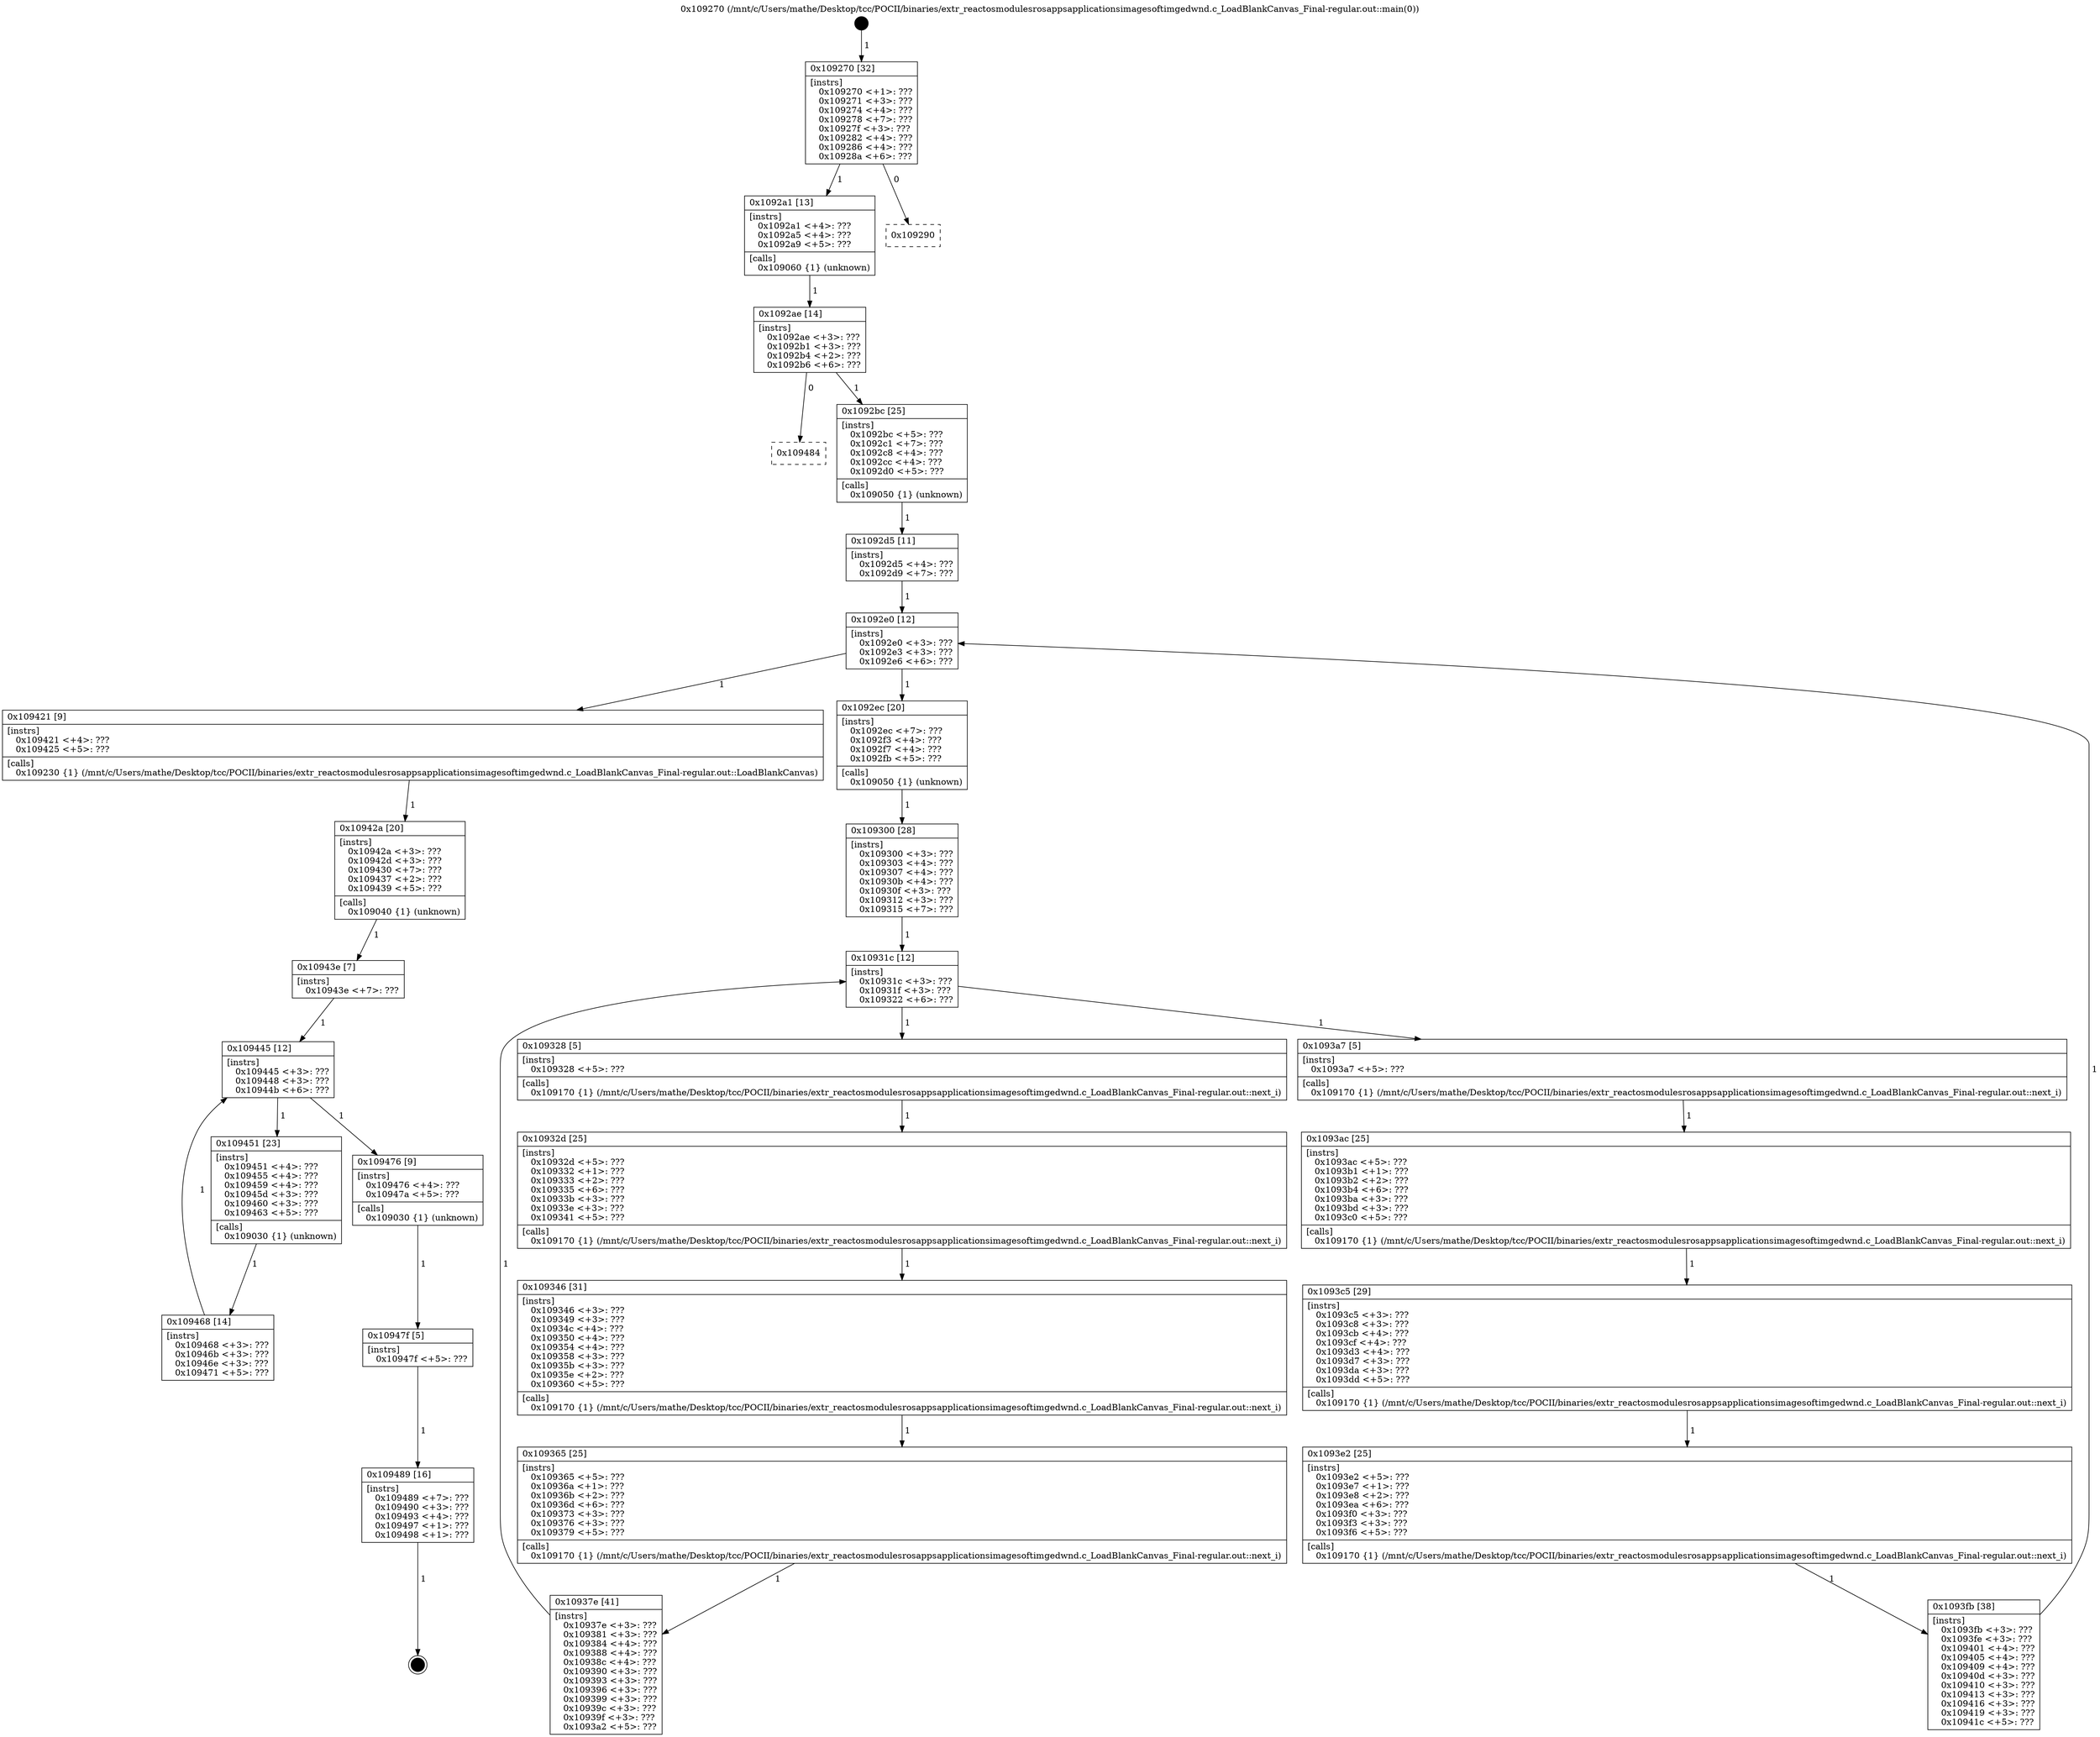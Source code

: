 digraph "0x109270" {
  label = "0x109270 (/mnt/c/Users/mathe/Desktop/tcc/POCII/binaries/extr_reactosmodulesrosappsapplicationsimagesoftimgedwnd.c_LoadBlankCanvas_Final-regular.out::main(0))"
  labelloc = "t"
  node[shape=record]

  Entry [label="",width=0.3,height=0.3,shape=circle,fillcolor=black,style=filled]
  "0x109270" [label="{
     0x109270 [32]\l
     | [instrs]\l
     &nbsp;&nbsp;0x109270 \<+1\>: ???\l
     &nbsp;&nbsp;0x109271 \<+3\>: ???\l
     &nbsp;&nbsp;0x109274 \<+4\>: ???\l
     &nbsp;&nbsp;0x109278 \<+7\>: ???\l
     &nbsp;&nbsp;0x10927f \<+3\>: ???\l
     &nbsp;&nbsp;0x109282 \<+4\>: ???\l
     &nbsp;&nbsp;0x109286 \<+4\>: ???\l
     &nbsp;&nbsp;0x10928a \<+6\>: ???\l
  }"]
  "0x1092a1" [label="{
     0x1092a1 [13]\l
     | [instrs]\l
     &nbsp;&nbsp;0x1092a1 \<+4\>: ???\l
     &nbsp;&nbsp;0x1092a5 \<+4\>: ???\l
     &nbsp;&nbsp;0x1092a9 \<+5\>: ???\l
     | [calls]\l
     &nbsp;&nbsp;0x109060 \{1\} (unknown)\l
  }"]
  "0x109290" [label="{
     0x109290\l
  }", style=dashed]
  "0x1092ae" [label="{
     0x1092ae [14]\l
     | [instrs]\l
     &nbsp;&nbsp;0x1092ae \<+3\>: ???\l
     &nbsp;&nbsp;0x1092b1 \<+3\>: ???\l
     &nbsp;&nbsp;0x1092b4 \<+2\>: ???\l
     &nbsp;&nbsp;0x1092b6 \<+6\>: ???\l
  }"]
  "0x109484" [label="{
     0x109484\l
  }", style=dashed]
  "0x1092bc" [label="{
     0x1092bc [25]\l
     | [instrs]\l
     &nbsp;&nbsp;0x1092bc \<+5\>: ???\l
     &nbsp;&nbsp;0x1092c1 \<+7\>: ???\l
     &nbsp;&nbsp;0x1092c8 \<+4\>: ???\l
     &nbsp;&nbsp;0x1092cc \<+4\>: ???\l
     &nbsp;&nbsp;0x1092d0 \<+5\>: ???\l
     | [calls]\l
     &nbsp;&nbsp;0x109050 \{1\} (unknown)\l
  }"]
  Exit [label="",width=0.3,height=0.3,shape=circle,fillcolor=black,style=filled,peripheries=2]
  "0x1092e0" [label="{
     0x1092e0 [12]\l
     | [instrs]\l
     &nbsp;&nbsp;0x1092e0 \<+3\>: ???\l
     &nbsp;&nbsp;0x1092e3 \<+3\>: ???\l
     &nbsp;&nbsp;0x1092e6 \<+6\>: ???\l
  }"]
  "0x109421" [label="{
     0x109421 [9]\l
     | [instrs]\l
     &nbsp;&nbsp;0x109421 \<+4\>: ???\l
     &nbsp;&nbsp;0x109425 \<+5\>: ???\l
     | [calls]\l
     &nbsp;&nbsp;0x109230 \{1\} (/mnt/c/Users/mathe/Desktop/tcc/POCII/binaries/extr_reactosmodulesrosappsapplicationsimagesoftimgedwnd.c_LoadBlankCanvas_Final-regular.out::LoadBlankCanvas)\l
  }"]
  "0x1092ec" [label="{
     0x1092ec [20]\l
     | [instrs]\l
     &nbsp;&nbsp;0x1092ec \<+7\>: ???\l
     &nbsp;&nbsp;0x1092f3 \<+4\>: ???\l
     &nbsp;&nbsp;0x1092f7 \<+4\>: ???\l
     &nbsp;&nbsp;0x1092fb \<+5\>: ???\l
     | [calls]\l
     &nbsp;&nbsp;0x109050 \{1\} (unknown)\l
  }"]
  "0x10931c" [label="{
     0x10931c [12]\l
     | [instrs]\l
     &nbsp;&nbsp;0x10931c \<+3\>: ???\l
     &nbsp;&nbsp;0x10931f \<+3\>: ???\l
     &nbsp;&nbsp;0x109322 \<+6\>: ???\l
  }"]
  "0x1093a7" [label="{
     0x1093a7 [5]\l
     | [instrs]\l
     &nbsp;&nbsp;0x1093a7 \<+5\>: ???\l
     | [calls]\l
     &nbsp;&nbsp;0x109170 \{1\} (/mnt/c/Users/mathe/Desktop/tcc/POCII/binaries/extr_reactosmodulesrosappsapplicationsimagesoftimgedwnd.c_LoadBlankCanvas_Final-regular.out::next_i)\l
  }"]
  "0x109328" [label="{
     0x109328 [5]\l
     | [instrs]\l
     &nbsp;&nbsp;0x109328 \<+5\>: ???\l
     | [calls]\l
     &nbsp;&nbsp;0x109170 \{1\} (/mnt/c/Users/mathe/Desktop/tcc/POCII/binaries/extr_reactosmodulesrosappsapplicationsimagesoftimgedwnd.c_LoadBlankCanvas_Final-regular.out::next_i)\l
  }"]
  "0x10932d" [label="{
     0x10932d [25]\l
     | [instrs]\l
     &nbsp;&nbsp;0x10932d \<+5\>: ???\l
     &nbsp;&nbsp;0x109332 \<+1\>: ???\l
     &nbsp;&nbsp;0x109333 \<+2\>: ???\l
     &nbsp;&nbsp;0x109335 \<+6\>: ???\l
     &nbsp;&nbsp;0x10933b \<+3\>: ???\l
     &nbsp;&nbsp;0x10933e \<+3\>: ???\l
     &nbsp;&nbsp;0x109341 \<+5\>: ???\l
     | [calls]\l
     &nbsp;&nbsp;0x109170 \{1\} (/mnt/c/Users/mathe/Desktop/tcc/POCII/binaries/extr_reactosmodulesrosappsapplicationsimagesoftimgedwnd.c_LoadBlankCanvas_Final-regular.out::next_i)\l
  }"]
  "0x109346" [label="{
     0x109346 [31]\l
     | [instrs]\l
     &nbsp;&nbsp;0x109346 \<+3\>: ???\l
     &nbsp;&nbsp;0x109349 \<+3\>: ???\l
     &nbsp;&nbsp;0x10934c \<+4\>: ???\l
     &nbsp;&nbsp;0x109350 \<+4\>: ???\l
     &nbsp;&nbsp;0x109354 \<+4\>: ???\l
     &nbsp;&nbsp;0x109358 \<+3\>: ???\l
     &nbsp;&nbsp;0x10935b \<+3\>: ???\l
     &nbsp;&nbsp;0x10935e \<+2\>: ???\l
     &nbsp;&nbsp;0x109360 \<+5\>: ???\l
     | [calls]\l
     &nbsp;&nbsp;0x109170 \{1\} (/mnt/c/Users/mathe/Desktop/tcc/POCII/binaries/extr_reactosmodulesrosappsapplicationsimagesoftimgedwnd.c_LoadBlankCanvas_Final-regular.out::next_i)\l
  }"]
  "0x109365" [label="{
     0x109365 [25]\l
     | [instrs]\l
     &nbsp;&nbsp;0x109365 \<+5\>: ???\l
     &nbsp;&nbsp;0x10936a \<+1\>: ???\l
     &nbsp;&nbsp;0x10936b \<+2\>: ???\l
     &nbsp;&nbsp;0x10936d \<+6\>: ???\l
     &nbsp;&nbsp;0x109373 \<+3\>: ???\l
     &nbsp;&nbsp;0x109376 \<+3\>: ???\l
     &nbsp;&nbsp;0x109379 \<+5\>: ???\l
     | [calls]\l
     &nbsp;&nbsp;0x109170 \{1\} (/mnt/c/Users/mathe/Desktop/tcc/POCII/binaries/extr_reactosmodulesrosappsapplicationsimagesoftimgedwnd.c_LoadBlankCanvas_Final-regular.out::next_i)\l
  }"]
  "0x10937e" [label="{
     0x10937e [41]\l
     | [instrs]\l
     &nbsp;&nbsp;0x10937e \<+3\>: ???\l
     &nbsp;&nbsp;0x109381 \<+3\>: ???\l
     &nbsp;&nbsp;0x109384 \<+4\>: ???\l
     &nbsp;&nbsp;0x109388 \<+4\>: ???\l
     &nbsp;&nbsp;0x10938c \<+4\>: ???\l
     &nbsp;&nbsp;0x109390 \<+3\>: ???\l
     &nbsp;&nbsp;0x109393 \<+3\>: ???\l
     &nbsp;&nbsp;0x109396 \<+3\>: ???\l
     &nbsp;&nbsp;0x109399 \<+3\>: ???\l
     &nbsp;&nbsp;0x10939c \<+3\>: ???\l
     &nbsp;&nbsp;0x10939f \<+3\>: ???\l
     &nbsp;&nbsp;0x1093a2 \<+5\>: ???\l
  }"]
  "0x109300" [label="{
     0x109300 [28]\l
     | [instrs]\l
     &nbsp;&nbsp;0x109300 \<+3\>: ???\l
     &nbsp;&nbsp;0x109303 \<+4\>: ???\l
     &nbsp;&nbsp;0x109307 \<+4\>: ???\l
     &nbsp;&nbsp;0x10930b \<+4\>: ???\l
     &nbsp;&nbsp;0x10930f \<+3\>: ???\l
     &nbsp;&nbsp;0x109312 \<+3\>: ???\l
     &nbsp;&nbsp;0x109315 \<+7\>: ???\l
  }"]
  "0x1093ac" [label="{
     0x1093ac [25]\l
     | [instrs]\l
     &nbsp;&nbsp;0x1093ac \<+5\>: ???\l
     &nbsp;&nbsp;0x1093b1 \<+1\>: ???\l
     &nbsp;&nbsp;0x1093b2 \<+2\>: ???\l
     &nbsp;&nbsp;0x1093b4 \<+6\>: ???\l
     &nbsp;&nbsp;0x1093ba \<+3\>: ???\l
     &nbsp;&nbsp;0x1093bd \<+3\>: ???\l
     &nbsp;&nbsp;0x1093c0 \<+5\>: ???\l
     | [calls]\l
     &nbsp;&nbsp;0x109170 \{1\} (/mnt/c/Users/mathe/Desktop/tcc/POCII/binaries/extr_reactosmodulesrosappsapplicationsimagesoftimgedwnd.c_LoadBlankCanvas_Final-regular.out::next_i)\l
  }"]
  "0x1093c5" [label="{
     0x1093c5 [29]\l
     | [instrs]\l
     &nbsp;&nbsp;0x1093c5 \<+3\>: ???\l
     &nbsp;&nbsp;0x1093c8 \<+3\>: ???\l
     &nbsp;&nbsp;0x1093cb \<+4\>: ???\l
     &nbsp;&nbsp;0x1093cf \<+4\>: ???\l
     &nbsp;&nbsp;0x1093d3 \<+4\>: ???\l
     &nbsp;&nbsp;0x1093d7 \<+3\>: ???\l
     &nbsp;&nbsp;0x1093da \<+3\>: ???\l
     &nbsp;&nbsp;0x1093dd \<+5\>: ???\l
     | [calls]\l
     &nbsp;&nbsp;0x109170 \{1\} (/mnt/c/Users/mathe/Desktop/tcc/POCII/binaries/extr_reactosmodulesrosappsapplicationsimagesoftimgedwnd.c_LoadBlankCanvas_Final-regular.out::next_i)\l
  }"]
  "0x1093e2" [label="{
     0x1093e2 [25]\l
     | [instrs]\l
     &nbsp;&nbsp;0x1093e2 \<+5\>: ???\l
     &nbsp;&nbsp;0x1093e7 \<+1\>: ???\l
     &nbsp;&nbsp;0x1093e8 \<+2\>: ???\l
     &nbsp;&nbsp;0x1093ea \<+6\>: ???\l
     &nbsp;&nbsp;0x1093f0 \<+3\>: ???\l
     &nbsp;&nbsp;0x1093f3 \<+3\>: ???\l
     &nbsp;&nbsp;0x1093f6 \<+5\>: ???\l
     | [calls]\l
     &nbsp;&nbsp;0x109170 \{1\} (/mnt/c/Users/mathe/Desktop/tcc/POCII/binaries/extr_reactosmodulesrosappsapplicationsimagesoftimgedwnd.c_LoadBlankCanvas_Final-regular.out::next_i)\l
  }"]
  "0x1093fb" [label="{
     0x1093fb [38]\l
     | [instrs]\l
     &nbsp;&nbsp;0x1093fb \<+3\>: ???\l
     &nbsp;&nbsp;0x1093fe \<+3\>: ???\l
     &nbsp;&nbsp;0x109401 \<+4\>: ???\l
     &nbsp;&nbsp;0x109405 \<+4\>: ???\l
     &nbsp;&nbsp;0x109409 \<+4\>: ???\l
     &nbsp;&nbsp;0x10940d \<+3\>: ???\l
     &nbsp;&nbsp;0x109410 \<+3\>: ???\l
     &nbsp;&nbsp;0x109413 \<+3\>: ???\l
     &nbsp;&nbsp;0x109416 \<+3\>: ???\l
     &nbsp;&nbsp;0x109419 \<+3\>: ???\l
     &nbsp;&nbsp;0x10941c \<+5\>: ???\l
  }"]
  "0x1092d5" [label="{
     0x1092d5 [11]\l
     | [instrs]\l
     &nbsp;&nbsp;0x1092d5 \<+4\>: ???\l
     &nbsp;&nbsp;0x1092d9 \<+7\>: ???\l
  }"]
  "0x10942a" [label="{
     0x10942a [20]\l
     | [instrs]\l
     &nbsp;&nbsp;0x10942a \<+3\>: ???\l
     &nbsp;&nbsp;0x10942d \<+3\>: ???\l
     &nbsp;&nbsp;0x109430 \<+7\>: ???\l
     &nbsp;&nbsp;0x109437 \<+2\>: ???\l
     &nbsp;&nbsp;0x109439 \<+5\>: ???\l
     | [calls]\l
     &nbsp;&nbsp;0x109040 \{1\} (unknown)\l
  }"]
  "0x109445" [label="{
     0x109445 [12]\l
     | [instrs]\l
     &nbsp;&nbsp;0x109445 \<+3\>: ???\l
     &nbsp;&nbsp;0x109448 \<+3\>: ???\l
     &nbsp;&nbsp;0x10944b \<+6\>: ???\l
  }"]
  "0x109476" [label="{
     0x109476 [9]\l
     | [instrs]\l
     &nbsp;&nbsp;0x109476 \<+4\>: ???\l
     &nbsp;&nbsp;0x10947a \<+5\>: ???\l
     | [calls]\l
     &nbsp;&nbsp;0x109030 \{1\} (unknown)\l
  }"]
  "0x109451" [label="{
     0x109451 [23]\l
     | [instrs]\l
     &nbsp;&nbsp;0x109451 \<+4\>: ???\l
     &nbsp;&nbsp;0x109455 \<+4\>: ???\l
     &nbsp;&nbsp;0x109459 \<+4\>: ???\l
     &nbsp;&nbsp;0x10945d \<+3\>: ???\l
     &nbsp;&nbsp;0x109460 \<+3\>: ???\l
     &nbsp;&nbsp;0x109463 \<+5\>: ???\l
     | [calls]\l
     &nbsp;&nbsp;0x109030 \{1\} (unknown)\l
  }"]
  "0x109468" [label="{
     0x109468 [14]\l
     | [instrs]\l
     &nbsp;&nbsp;0x109468 \<+3\>: ???\l
     &nbsp;&nbsp;0x10946b \<+3\>: ???\l
     &nbsp;&nbsp;0x10946e \<+3\>: ???\l
     &nbsp;&nbsp;0x109471 \<+5\>: ???\l
  }"]
  "0x10943e" [label="{
     0x10943e [7]\l
     | [instrs]\l
     &nbsp;&nbsp;0x10943e \<+7\>: ???\l
  }"]
  "0x10947f" [label="{
     0x10947f [5]\l
     | [instrs]\l
     &nbsp;&nbsp;0x10947f \<+5\>: ???\l
  }"]
  "0x109489" [label="{
     0x109489 [16]\l
     | [instrs]\l
     &nbsp;&nbsp;0x109489 \<+7\>: ???\l
     &nbsp;&nbsp;0x109490 \<+3\>: ???\l
     &nbsp;&nbsp;0x109493 \<+4\>: ???\l
     &nbsp;&nbsp;0x109497 \<+1\>: ???\l
     &nbsp;&nbsp;0x109498 \<+1\>: ???\l
  }"]
  Entry -> "0x109270" [label=" 1"]
  "0x109270" -> "0x1092a1" [label=" 1"]
  "0x109270" -> "0x109290" [label=" 0"]
  "0x1092a1" -> "0x1092ae" [label=" 1"]
  "0x1092ae" -> "0x109484" [label=" 0"]
  "0x1092ae" -> "0x1092bc" [label=" 1"]
  "0x109489" -> Exit [label=" 1"]
  "0x1092bc" -> "0x1092d5" [label=" 1"]
  "0x1092e0" -> "0x109421" [label=" 1"]
  "0x1092e0" -> "0x1092ec" [label=" 1"]
  "0x1092ec" -> "0x109300" [label=" 1"]
  "0x10931c" -> "0x1093a7" [label=" 1"]
  "0x10931c" -> "0x109328" [label=" 1"]
  "0x109328" -> "0x10932d" [label=" 1"]
  "0x10932d" -> "0x109346" [label=" 1"]
  "0x109346" -> "0x109365" [label=" 1"]
  "0x109365" -> "0x10937e" [label=" 1"]
  "0x109300" -> "0x10931c" [label=" 1"]
  "0x10937e" -> "0x10931c" [label=" 1"]
  "0x1093a7" -> "0x1093ac" [label=" 1"]
  "0x1093ac" -> "0x1093c5" [label=" 1"]
  "0x1093c5" -> "0x1093e2" [label=" 1"]
  "0x1093e2" -> "0x1093fb" [label=" 1"]
  "0x1092d5" -> "0x1092e0" [label=" 1"]
  "0x1093fb" -> "0x1092e0" [label=" 1"]
  "0x109421" -> "0x10942a" [label=" 1"]
  "0x10942a" -> "0x10943e" [label=" 1"]
  "0x109445" -> "0x109476" [label=" 1"]
  "0x109445" -> "0x109451" [label=" 1"]
  "0x109451" -> "0x109468" [label=" 1"]
  "0x10943e" -> "0x109445" [label=" 1"]
  "0x109468" -> "0x109445" [label=" 1"]
  "0x109476" -> "0x10947f" [label=" 1"]
  "0x10947f" -> "0x109489" [label=" 1"]
}

